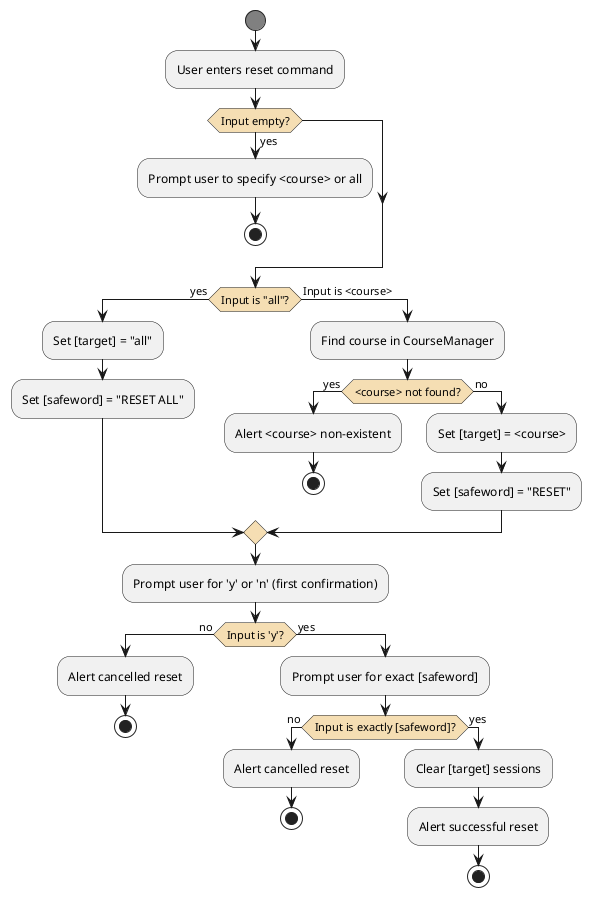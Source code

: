 @startuml
'Reset Course Hours Flow Diagram

skinparam ActivityStartColor #Gray
skinparam ActivityEndColor #Gray
skinparam ActivityDiamondBackgroundColor #Wheat
skinparam Padding 1
skinparam ParticipantPadding 1
skinparam BoxPadding 1

start

:User enters reset command;

if (Input empty?) then (yes)
    :Prompt user to specify <course> or all;
    stop
endif

if (Input is "all"?) then (yes)
    :Set [target] = "all";
    :Set [safeword] = "RESET ALL";

else (Input is <course>)
    :Find course in CourseManager;
    if (<course> not found?) then (yes)
        :Alert <course> non-existent;
        stop
    else (no)
    :Set [target] = <course>;
    :Set [safeword] = "RESET";
    endif
endif

:Prompt user for 'y' or 'n' (first confirmation);

if (Input is 'y'?) then (no)
    :Alert cancelled reset;
    stop
else (yes)

:Prompt user for exact [safeword];

if (Input is exactly [safeword]?) then (no)
    :Alert cancelled reset;
    stop
else (yes)

:Clear [target] sessions;
:Alert successful reset;

stop
@enduml